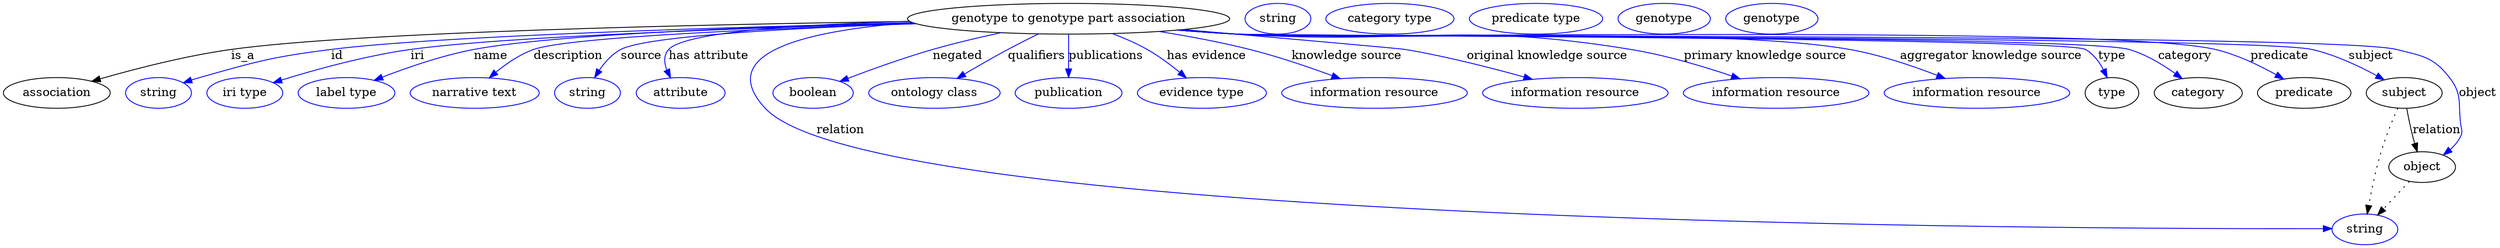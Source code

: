 digraph {
	graph [bb="0,0,2915.4,283"];
	node [label="\N"];
	"genotype to genotype part association"	[height=0.5,
		label="genotype to genotype part association",
		pos="1244.4,265",
		width=5.2356];
	association	[height=0.5,
		pos="62.394,178",
		width=1.7332];
	"genotype to genotype part association" -> association	[label=is_a,
		lp="280.39,221.5",
		pos="e,103.33,191.66 1058.6,261.88 818.61,258.35 414.01,249.51 266.39,229 213.34,221.63 154.01,206.25 113.07,194.49"];
	id	[color=blue,
		height=0.5,
		label=string,
		pos="181.39,178",
		width=1.0652];
	"genotype to genotype part association" -> id	[color=blue,
		label=id,
		lp="390.39,221.5",
		pos="e,210.39,189.95 1062.3,260.24 849.33,255.2 509.83,245 383.39,229 313.95,220.21 296.75,215.06 229.39,196 226.29,195.12 223.09,194.15 \
219.9,193.12",
		style=solid];
	iri	[color=blue,
		height=0.5,
		label="iri type",
		pos="282.39,178",
		width=1.2277];
	"genotype to genotype part association" -> iri	[color=blue,
		label=iri,
		lp="484.39,221.5",
		pos="e,315.57,190.04 1064.5,259.63 873.85,254.32 585.63,244.14 476.39,229 423.58,221.68 364.45,205.2 325.51,193.15",
		style=solid];
	name	[color=blue,
		height=0.5,
		label="label type",
		pos="401.39,178",
		width=1.5707];
	"genotype to genotype part association" -> name	[color=blue,
		label=name,
		lp="570.39,221.5",
		pos="e,433.84,192.77 1062,260.43 889.91,256.03 644.7,246.85 550.39,229 513.3,221.98 472.78,207.94 443.37,196.52",
		style=solid];
	description	[color=blue,
		height=0.5,
		label="narrative text",
		pos="551.39,178",
		width=2.0943];
	"genotype to genotype part association" -> description	[color=blue,
		label=description,
		lp="660.89,221.5",
		pos="e,568.48,195.73 1066.2,259.12 896.64,253.65 661.45,243.59 620.39,229 604.31,223.28 588.71,212.56 576.42,202.51",
		style=solid];
	source	[color=blue,
		height=0.5,
		label=string,
		pos="683.39,178",
		width=1.0652];
	"genotype to genotype part association" -> source	[color=blue,
		label=source,
		lp="745.39,221.5",
		pos="e,691.45,196.04 1065.5,259.3 926.13,254.43 751.47,245.19 721.39,229 711.21,223.52 702.94,213.99 696.75,204.71",
		style=solid];
	"has attribute"	[color=blue,
		height=0.5,
		label=attribute,
		pos="791.39,178",
		width=1.4443];
	"genotype to genotype part association" -> "has attribute"	[color=blue,
		label="has attribute",
		lp="824.39,221.5",
		pos="e,779.55,195.74 1058.5,261.88 936.82,258.51 796.91,250.03 777.39,229 771.34,222.47 772.04,213.53 775.19,205.02",
		style=solid];
	relation	[color=blue,
		height=0.5,
		label=string,
		pos="2761.4,18",
		width=1.0652];
	"genotype to genotype part association" -> relation	[color=blue,
		label=relation,
		lp="978.39,134.5",
		pos="e,2722.8,18.843 1062,260.36 945.86,251.74 828.1,227.16 890.39,160 1017.9,22.497 2430.1,18.28 2712.4,18.82",
		style=solid];
	negated	[color=blue,
		height=0.5,
		label=boolean,
		pos="946.39,178",
		width=1.2999];
	"genotype to genotype part association" -> negated	[color=blue,
		label=negated,
		lp="1114.4,221.5",
		pos="e,977.48,191.48 1165,248.63 1139.4,243.11 1111.1,236.41 1085.4,229 1051.8,219.31 1014.6,205.77 987.14,195.22",
		style=solid];
	qualifiers	[color=blue,
		height=0.5,
		label="ontology class",
		pos="1087.4,178",
		width=2.1304];
	"genotype to genotype part association" -> qualifiers	[color=blue,
		label=qualifiers,
		lp="1206.9,221.5",
		pos="e,1113.9,195.02 1209.1,247.2 1197.6,241.58 1184.9,235.17 1173.4,229 1156.5,219.92 1138,209.3 1122.6,200.19",
		style=solid];
	publications	[color=blue,
		height=0.5,
		label=publication,
		pos="1244.4,178",
		width=1.7332];
	"genotype to genotype part association" -> publications	[color=blue,
		label=publications,
		lp="1288.4,221.5",
		pos="e,1244.4,196.18 1244.4,246.8 1244.4,235.16 1244.4,219.55 1244.4,206.24",
		style=solid];
	"has evidence"	[color=blue,
		height=0.5,
		label="evidence type",
		pos="1400.4,178",
		width=2.0943];
	"genotype to genotype part association" -> "has evidence"	[color=blue,
		label="has evidence",
		lp="1405.9,221.5",
		pos="e,1382.1,195.69 1295.8,247.56 1309.3,242.39 1323.7,236.13 1336.4,229 1349.7,221.48 1363.3,211.34 1374.5,202.15",
		style=solid];
	"knowledge source"	[color=blue,
		height=0.5,
		label="information resource",
		pos="1602.4,178",
		width=3.015];
	"genotype to genotype part association" -> "knowledge source"	[color=blue,
		label="knowledge source",
		lp="1569.9,221.5",
		pos="e,1562.3,194.73 1350.2,250.07 1384.4,244.63 1422.2,237.61 1456.4,229 1489,220.77 1524.8,208.57 1552.8,198.28",
		style=solid];
	"original knowledge source"	[color=blue,
		height=0.5,
		label="information resource",
		pos="1837.4,178",
		width=3.015];
	"genotype to genotype part association" -> "original knowledge source"	[color=blue,
		label="original knowledge source",
		lp="1804.4,221.5",
		pos="e,1787.1,193.96 1378.5,252.33 1490.2,242.58 1631.9,230.1 1638.4,229 1685.7,221.01 1738.2,207.6 1777.5,196.68",
		style=solid];
	"primary knowledge source"	[color=blue,
		height=0.5,
		label="information resource",
		pos="2072.4,178",
		width=3.015];
	"genotype to genotype part association" -> "primary knowledge source"	[color=blue,
		label="primary knowledge source",
		lp="2059.4,221.5",
		pos="e,2030.1,194.61 1374.5,251.96 1397.1,250.11 1420.4,248.37 1442.4,247 1646.6,234.25 1700.5,262.12 1902.4,229 1942.9,222.36 1987.3,\
209.07 2020.6,197.86",
		style=solid];
	"aggregator knowledge source"	[color=blue,
		height=0.5,
		label="information resource",
		pos="2307.4,178",
		width=3.015];
	"genotype to genotype part association" -> "aggregator knowledge source"	[color=blue,
		label="aggregator knowledge source",
		lp="2323.9,221.5",
		pos="e,2270.2,194.93 1372.9,251.83 1396,249.96 1419.9,248.25 1442.4,247 1601.3,238.19 2001.6,256.62 2158.4,229 2193.6,222.79 2231.9,209.81 \
2260.8,198.64",
		style=solid];
	type	[height=0.5,
		pos="2465.4,178",
		width=0.86659];
	"genotype to genotype part association" -> type	[color=blue,
		label=type,
		lp="2465.4,221.5",
		pos="e,2459.7,196.14 1372.1,251.76 1395.5,249.88 1419.7,248.18 1442.4,247 1469.9,245.57 2410.4,242.62 2434.4,229 2443.6,223.75 2450.5,\
214.53 2455.3,205.42",
		style=solid];
	category	[height=0.5,
		pos="2566.4,178",
		width=1.4263];
	"genotype to genotype part association" -> category	[color=blue,
		label=category,
		lp="2550.9,221.5",
		pos="e,2547.5,194.76 1372.1,251.74 1395.5,249.87 1419.7,248.17 1442.4,247 1500.3,244.02 2429.8,245.3 2485.4,229 2504.9,223.29 2524.3,\
211.54 2539.3,200.86",
		style=solid];
	predicate	[height=0.5,
		pos="2690.4,178",
		width=1.5165];
	"genotype to genotype part association" -> predicate	[color=blue,
		label=predicate,
		lp="2661.4,221.5",
		pos="e,2666.3,194.31 1371.9,251.74 1395.3,249.86 1419.6,248.16 1442.4,247 1569.4,240.56 2462.7,258.22 2586.4,229 2611.5,223.08 2637.6,\
210.48 2657.4,199.42",
		style=solid];
	subject	[height=0.5,
		pos="2807.4,178",
		width=1.2277];
	"genotype to genotype part association" -> subject	[color=blue,
		label=subject,
		lp="2768.4,221.5",
		pos="e,2784,193.36 1371.9,251.71 1395.3,249.83 1419.6,248.14 1442.4,247 1512.1,243.51 2631.3,244.51 2699.4,229 2726.2,222.88 2754.4,209.58 \
2775.2,198.24",
		style=solid];
	object	[height=0.5,
		pos="2828.4,91",
		width=1.0832];
	"genotype to genotype part association" -> object	[color=blue,
		label=object,
		lp="2893.4,178",
		pos="e,2853.3,105.25 1371.6,251.71 1395.1,249.83 1419.5,248.13 1442.4,247 1517.6,243.28 2725.4,247.73 2798.4,229 2828.6,221.24 2841.3,\
220.68 2860.4,196 2875.5,176.48 2870.5,166.51 2873.4,142 2874.2,135.38 2876.3,132.99 2873.4,127 2870.5,121.17 2866.2,116.02 2861.3,\
111.6",
		style=solid];
	association_type	[color=blue,
		height=0.5,
		label=string,
		pos="1489.4,265",
		width=1.0652];
	association_category	[color=blue,
		height=0.5,
		label="category type",
		pos="1620.4,265",
		width=2.0762];
	"genotype to genotype part association_predicate"	[color=blue,
		height=0.5,
		label="predicate type",
		pos="1791.4,265",
		width=2.1665];
	subject -> relation	[pos="e,2764.1,36.136 2799.8,160.24 2793.9,146.64 2785.8,126.88 2780.4,109 2774.1,88.265 2769.2,64.241 2765.9,46.231",
		style=dotted];
	subject -> object	[label=relation,
		lp="2845.4,134.5",
		pos="e,2822.7,108.98 2810.4,159.77 2812.2,150.09 2814.6,137.8 2817.4,127 2818.1,124.32 2818.9,121.53 2819.7,118.76"];
	"genotype to genotype part association_subject"	[color=blue,
		height=0.5,
		label=genotype,
		pos="1941.4,265",
		width=1.4985];
	object -> relation	[pos="e,2776.2,34.713 2813.5,74.243 2804.6,64.775 2793.1,52.56 2783.1,42.024",
		style=dotted];
	"genotype to genotype part association_object"	[color=blue,
		height=0.5,
		label=genotype,
		pos="2067.4,265",
		width=1.4985];
}
